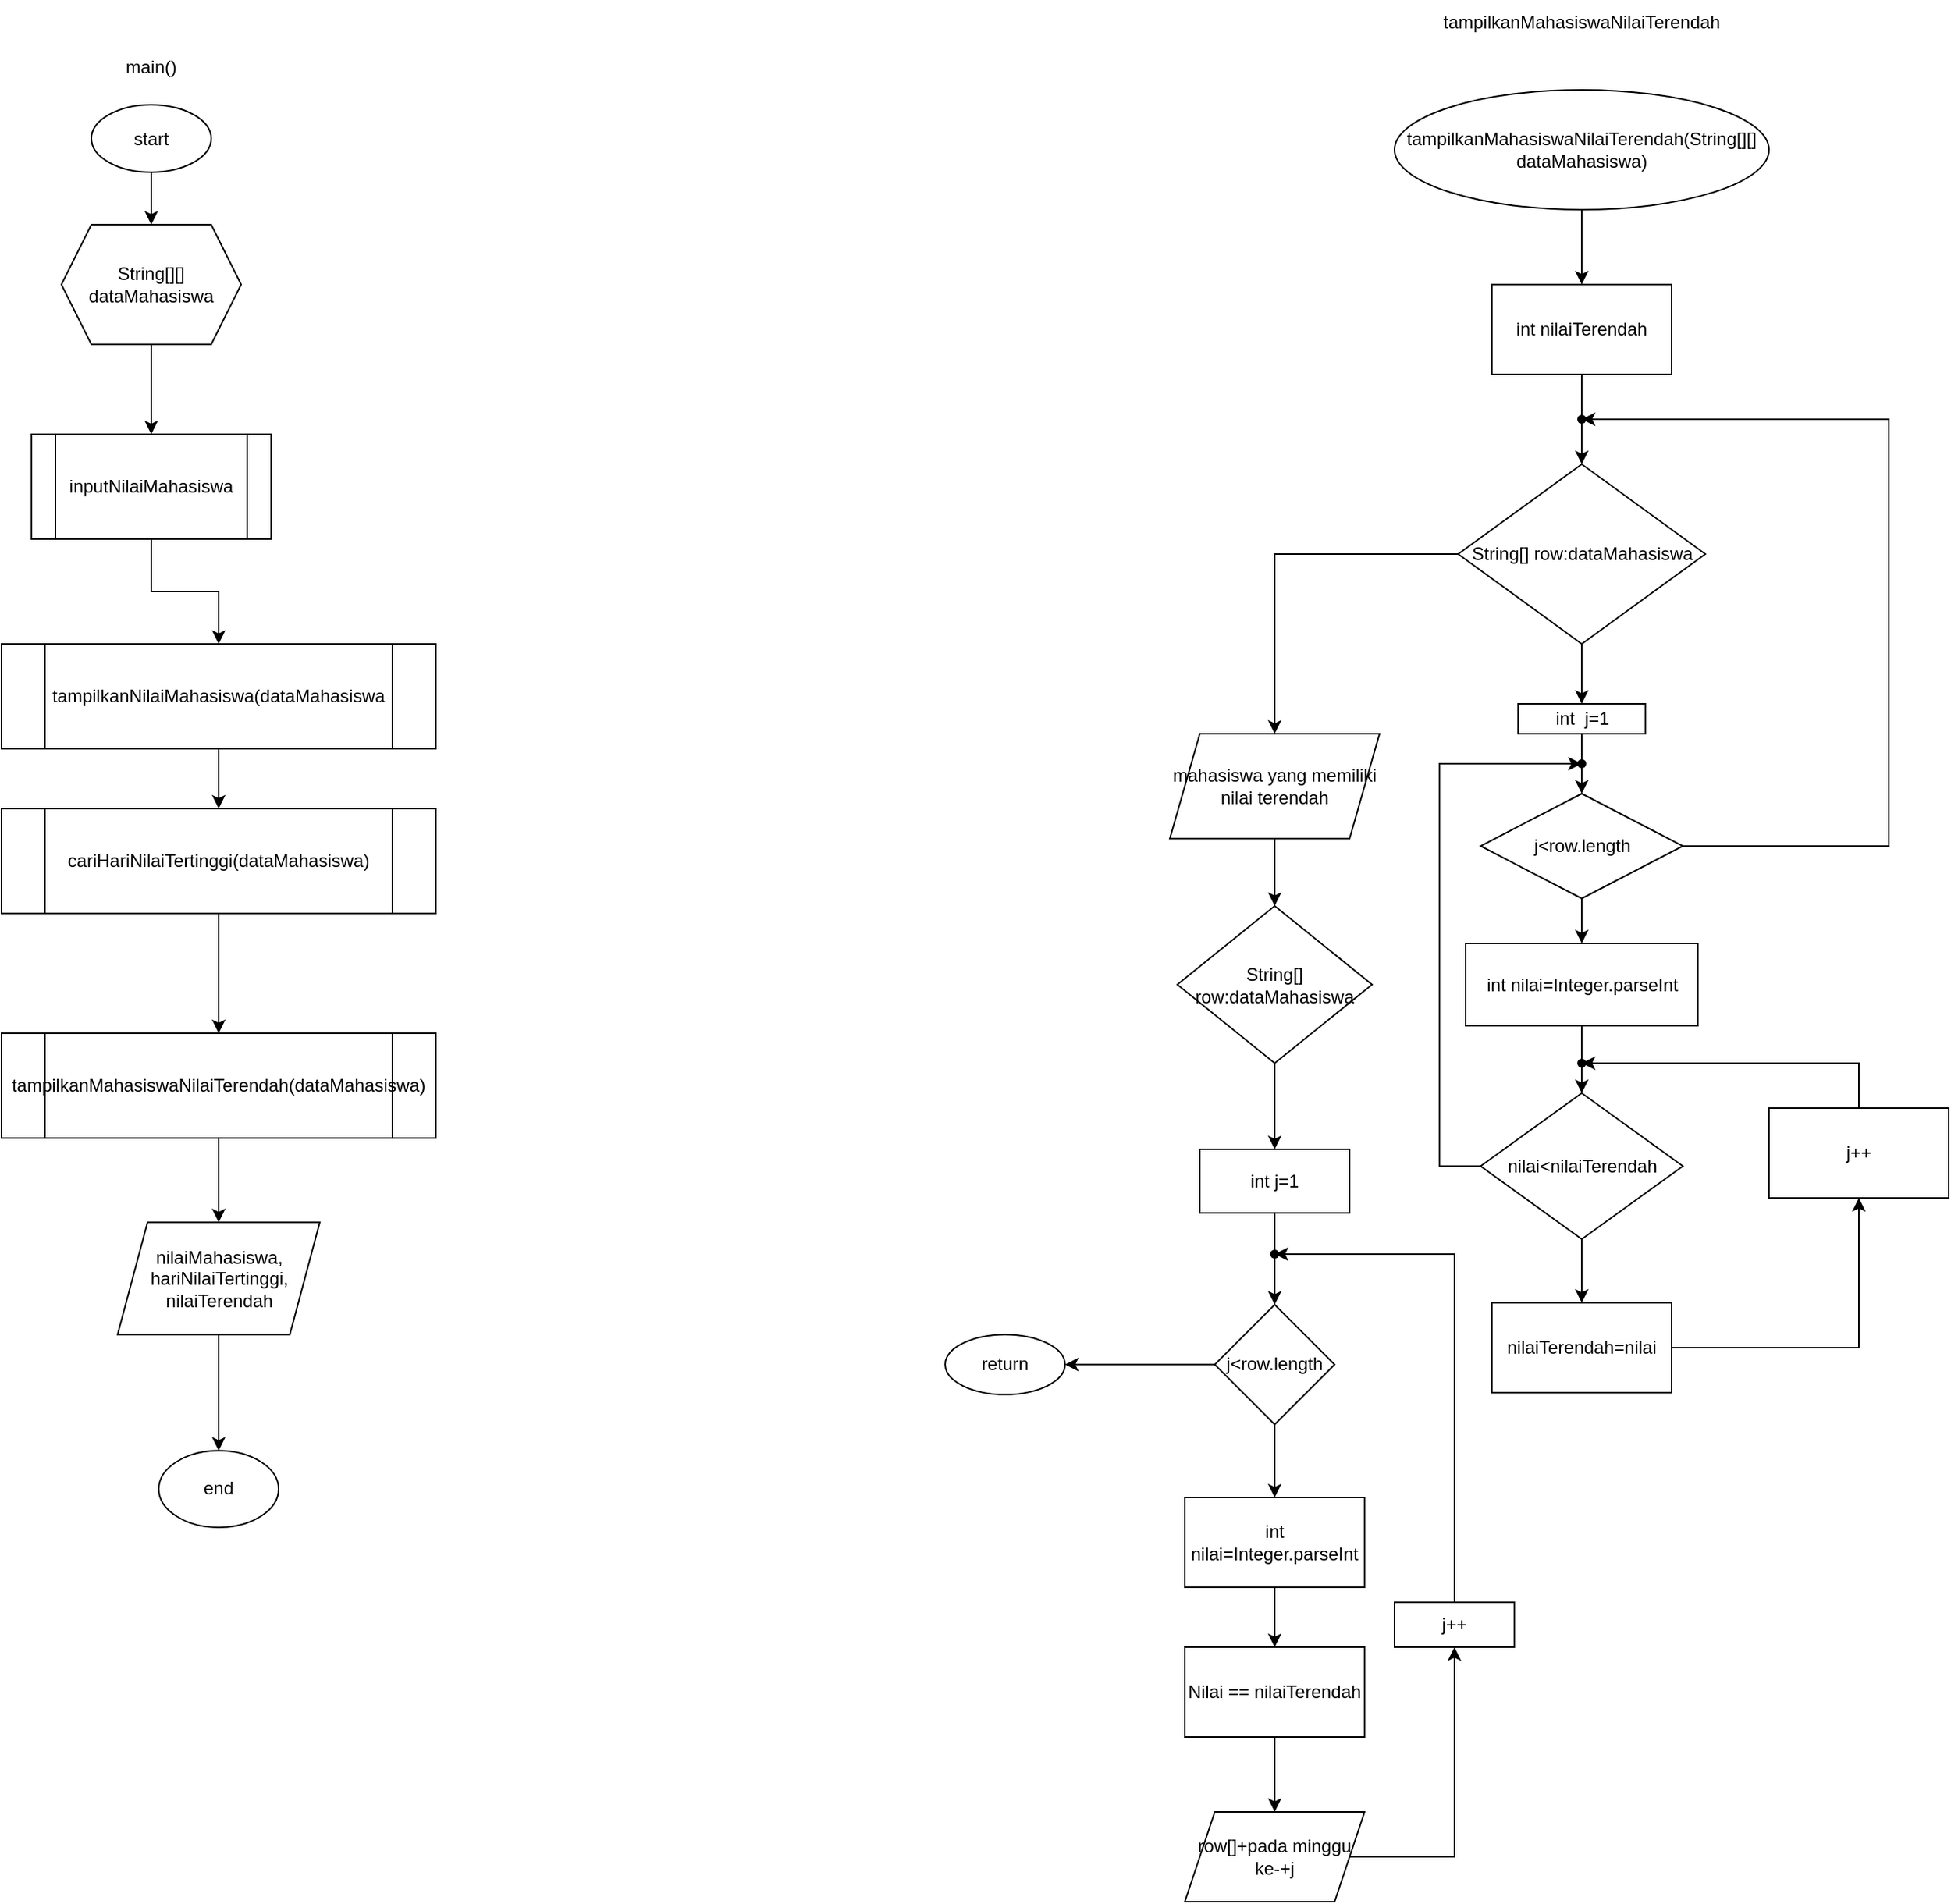<mxfile version="22.1.3" type="device">
  <diagram name="Page-1" id="bfBIeI1fTVQYgnz84p6c">
    <mxGraphModel dx="1720" dy="932" grid="1" gridSize="10" guides="1" tooltips="1" connect="1" arrows="1" fold="1" page="1" pageScale="1" pageWidth="850" pageHeight="1100" math="0" shadow="0">
      <root>
        <mxCell id="0" />
        <mxCell id="1" parent="0" />
        <mxCell id="aimmLDqsC0-W3VsYiJ3I-3" value="" style="edgeStyle=orthogonalEdgeStyle;rounded=0;orthogonalLoop=1;jettySize=auto;html=1;" edge="1" parent="1" source="aimmLDqsC0-W3VsYiJ3I-1" target="aimmLDqsC0-W3VsYiJ3I-2">
          <mxGeometry relative="1" as="geometry" />
        </mxCell>
        <mxCell id="aimmLDqsC0-W3VsYiJ3I-1" value="tampilkanMahasiswaNilaiTerendah(String[][] dataMahasiswa)" style="ellipse;whiteSpace=wrap;html=1;" vertex="1" parent="1">
          <mxGeometry x="130" y="100" width="250" height="80" as="geometry" />
        </mxCell>
        <mxCell id="aimmLDqsC0-W3VsYiJ3I-5" value="" style="edgeStyle=orthogonalEdgeStyle;rounded=0;orthogonalLoop=1;jettySize=auto;html=1;" edge="1" parent="1" source="aimmLDqsC0-W3VsYiJ3I-2" target="aimmLDqsC0-W3VsYiJ3I-4">
          <mxGeometry relative="1" as="geometry" />
        </mxCell>
        <mxCell id="aimmLDqsC0-W3VsYiJ3I-2" value="int nilaiTerendah" style="rounded=0;whiteSpace=wrap;html=1;" vertex="1" parent="1">
          <mxGeometry x="195" y="230" width="120" height="60" as="geometry" />
        </mxCell>
        <mxCell id="aimmLDqsC0-W3VsYiJ3I-7" value="" style="edgeStyle=orthogonalEdgeStyle;rounded=0;orthogonalLoop=1;jettySize=auto;html=1;" edge="1" parent="1" source="aimmLDqsC0-W3VsYiJ3I-4" target="aimmLDqsC0-W3VsYiJ3I-6">
          <mxGeometry relative="1" as="geometry" />
        </mxCell>
        <mxCell id="aimmLDqsC0-W3VsYiJ3I-29" value="" style="edgeStyle=orthogonalEdgeStyle;rounded=0;orthogonalLoop=1;jettySize=auto;html=1;entryX=0.5;entryY=0;entryDx=0;entryDy=0;" edge="1" parent="1" source="aimmLDqsC0-W3VsYiJ3I-4" target="aimmLDqsC0-W3VsYiJ3I-28">
          <mxGeometry relative="1" as="geometry">
            <Array as="points">
              <mxPoint x="50" y="410" />
            </Array>
          </mxGeometry>
        </mxCell>
        <mxCell id="aimmLDqsC0-W3VsYiJ3I-4" value="String[] row:dataMahasiswa" style="rhombus;whiteSpace=wrap;html=1;rounded=0;" vertex="1" parent="1">
          <mxGeometry x="172.5" y="350" width="165" height="120" as="geometry" />
        </mxCell>
        <mxCell id="aimmLDqsC0-W3VsYiJ3I-9" value="" style="edgeStyle=orthogonalEdgeStyle;rounded=0;orthogonalLoop=1;jettySize=auto;html=1;" edge="1" parent="1" source="aimmLDqsC0-W3VsYiJ3I-6" target="aimmLDqsC0-W3VsYiJ3I-8">
          <mxGeometry relative="1" as="geometry" />
        </mxCell>
        <mxCell id="aimmLDqsC0-W3VsYiJ3I-6" value="int&amp;nbsp; j=1" style="whiteSpace=wrap;html=1;rounded=0;" vertex="1" parent="1">
          <mxGeometry x="212.5" y="510" width="85" height="20" as="geometry" />
        </mxCell>
        <mxCell id="aimmLDqsC0-W3VsYiJ3I-11" value="" style="edgeStyle=orthogonalEdgeStyle;rounded=0;orthogonalLoop=1;jettySize=auto;html=1;" edge="1" parent="1" source="aimmLDqsC0-W3VsYiJ3I-8" target="aimmLDqsC0-W3VsYiJ3I-10">
          <mxGeometry relative="1" as="geometry" />
        </mxCell>
        <mxCell id="aimmLDqsC0-W3VsYiJ3I-27" value="" style="edgeStyle=orthogonalEdgeStyle;rounded=0;orthogonalLoop=1;jettySize=auto;html=1;" edge="1" parent="1" source="aimmLDqsC0-W3VsYiJ3I-8">
          <mxGeometry relative="1" as="geometry">
            <mxPoint x="255" y="320" as="targetPoint" />
            <Array as="points">
              <mxPoint x="460" y="605" />
              <mxPoint x="460" y="320" />
            </Array>
          </mxGeometry>
        </mxCell>
        <mxCell id="aimmLDqsC0-W3VsYiJ3I-8" value="j&amp;lt;row.length" style="rhombus;whiteSpace=wrap;html=1;rounded=0;" vertex="1" parent="1">
          <mxGeometry x="187.5" y="570" width="135" height="70" as="geometry" />
        </mxCell>
        <mxCell id="aimmLDqsC0-W3VsYiJ3I-17" value="" style="edgeStyle=orthogonalEdgeStyle;rounded=0;orthogonalLoop=1;jettySize=auto;html=1;" edge="1" parent="1" source="aimmLDqsC0-W3VsYiJ3I-10" target="aimmLDqsC0-W3VsYiJ3I-16">
          <mxGeometry relative="1" as="geometry" />
        </mxCell>
        <mxCell id="aimmLDqsC0-W3VsYiJ3I-10" value="int nilai=Integer.parseInt" style="whiteSpace=wrap;html=1;rounded=0;" vertex="1" parent="1">
          <mxGeometry x="177.5" y="670" width="155" height="55" as="geometry" />
        </mxCell>
        <mxCell id="aimmLDqsC0-W3VsYiJ3I-19" value="" style="edgeStyle=orthogonalEdgeStyle;rounded=0;orthogonalLoop=1;jettySize=auto;html=1;" edge="1" parent="1" source="aimmLDqsC0-W3VsYiJ3I-16" target="aimmLDqsC0-W3VsYiJ3I-18">
          <mxGeometry relative="1" as="geometry" />
        </mxCell>
        <mxCell id="aimmLDqsC0-W3VsYiJ3I-25" value="" style="edgeStyle=orthogonalEdgeStyle;rounded=0;orthogonalLoop=1;jettySize=auto;html=1;entryX=0.217;entryY=0.35;entryDx=0;entryDy=0;entryPerimeter=0;exitX=0;exitY=0.5;exitDx=0;exitDy=0;" edge="1" parent="1" source="aimmLDqsC0-W3VsYiJ3I-16" target="aimmLDqsC0-W3VsYiJ3I-24">
          <mxGeometry relative="1" as="geometry">
            <mxPoint x="159.997" y="816.925" as="sourcePoint" />
            <mxPoint x="224.97" y="550" as="targetPoint" />
            <Array as="points">
              <mxPoint x="160" y="819" />
              <mxPoint x="160" y="550" />
            </Array>
          </mxGeometry>
        </mxCell>
        <mxCell id="aimmLDqsC0-W3VsYiJ3I-16" value="nilai&amp;lt;nilaiTerendah" style="rhombus;whiteSpace=wrap;html=1;rounded=0;" vertex="1" parent="1">
          <mxGeometry x="187.5" y="770" width="135" height="97.5" as="geometry" />
        </mxCell>
        <mxCell id="aimmLDqsC0-W3VsYiJ3I-21" value="" style="edgeStyle=orthogonalEdgeStyle;rounded=0;orthogonalLoop=1;jettySize=auto;html=1;" edge="1" parent="1" source="aimmLDqsC0-W3VsYiJ3I-18" target="aimmLDqsC0-W3VsYiJ3I-20">
          <mxGeometry relative="1" as="geometry" />
        </mxCell>
        <mxCell id="aimmLDqsC0-W3VsYiJ3I-18" value="nilaiTerendah=nilai" style="whiteSpace=wrap;html=1;rounded=0;" vertex="1" parent="1">
          <mxGeometry x="195" y="910" width="120" height="60" as="geometry" />
        </mxCell>
        <mxCell id="aimmLDqsC0-W3VsYiJ3I-23" value="" style="edgeStyle=orthogonalEdgeStyle;rounded=0;orthogonalLoop=1;jettySize=auto;html=1;" edge="1" parent="1" source="aimmLDqsC0-W3VsYiJ3I-20" target="aimmLDqsC0-W3VsYiJ3I-22">
          <mxGeometry relative="1" as="geometry">
            <Array as="points">
              <mxPoint x="440" y="750" />
            </Array>
          </mxGeometry>
        </mxCell>
        <mxCell id="aimmLDqsC0-W3VsYiJ3I-20" value="j++" style="whiteSpace=wrap;html=1;rounded=0;" vertex="1" parent="1">
          <mxGeometry x="380" y="780" width="120" height="60" as="geometry" />
        </mxCell>
        <mxCell id="aimmLDqsC0-W3VsYiJ3I-22" value="" style="shape=waypoint;sketch=0;size=6;pointerEvents=1;points=[];fillColor=default;resizable=0;rotatable=0;perimeter=centerPerimeter;snapToPoint=1;rounded=0;" vertex="1" parent="1">
          <mxGeometry x="245" y="740" width="20" height="20" as="geometry" />
        </mxCell>
        <mxCell id="aimmLDqsC0-W3VsYiJ3I-24" value="" style="shape=waypoint;sketch=0;size=6;pointerEvents=1;points=[];fillColor=default;resizable=0;rotatable=0;perimeter=centerPerimeter;snapToPoint=1;rounded=0;" vertex="1" parent="1">
          <mxGeometry x="245" y="540" width="20" height="20" as="geometry" />
        </mxCell>
        <mxCell id="aimmLDqsC0-W3VsYiJ3I-26" value="" style="shape=waypoint;sketch=0;size=6;pointerEvents=1;points=[];fillColor=default;resizable=0;rotatable=0;perimeter=centerPerimeter;snapToPoint=1;rounded=0;" vertex="1" parent="1">
          <mxGeometry x="245" y="310" width="20" height="20" as="geometry" />
        </mxCell>
        <mxCell id="aimmLDqsC0-W3VsYiJ3I-31" value="" style="edgeStyle=orthogonalEdgeStyle;rounded=0;orthogonalLoop=1;jettySize=auto;html=1;" edge="1" parent="1" source="aimmLDqsC0-W3VsYiJ3I-28" target="aimmLDqsC0-W3VsYiJ3I-30">
          <mxGeometry relative="1" as="geometry" />
        </mxCell>
        <mxCell id="aimmLDqsC0-W3VsYiJ3I-28" value="mahasiswa yang memiliki nilai terendah" style="shape=parallelogram;perimeter=parallelogramPerimeter;whiteSpace=wrap;html=1;fixedSize=1;rounded=0;" vertex="1" parent="1">
          <mxGeometry x="-20" y="530" width="140" height="70" as="geometry" />
        </mxCell>
        <mxCell id="aimmLDqsC0-W3VsYiJ3I-33" value="" style="edgeStyle=orthogonalEdgeStyle;rounded=0;orthogonalLoop=1;jettySize=auto;html=1;" edge="1" parent="1" source="aimmLDqsC0-W3VsYiJ3I-30" target="aimmLDqsC0-W3VsYiJ3I-32">
          <mxGeometry relative="1" as="geometry" />
        </mxCell>
        <mxCell id="aimmLDqsC0-W3VsYiJ3I-30" value="String[] row:dataMahasiswa" style="rhombus;whiteSpace=wrap;html=1;rounded=0;" vertex="1" parent="1">
          <mxGeometry x="-15" y="645" width="130" height="105" as="geometry" />
        </mxCell>
        <mxCell id="aimmLDqsC0-W3VsYiJ3I-44" value="" style="edgeStyle=orthogonalEdgeStyle;rounded=0;orthogonalLoop=1;jettySize=auto;html=1;" edge="1" parent="1" source="aimmLDqsC0-W3VsYiJ3I-32" target="aimmLDqsC0-W3VsYiJ3I-34">
          <mxGeometry relative="1" as="geometry" />
        </mxCell>
        <mxCell id="aimmLDqsC0-W3VsYiJ3I-32" value="int j=1" style="whiteSpace=wrap;html=1;rounded=0;" vertex="1" parent="1">
          <mxGeometry y="807.5" width="100" height="42.5" as="geometry" />
        </mxCell>
        <mxCell id="aimmLDqsC0-W3VsYiJ3I-37" value="" style="edgeStyle=orthogonalEdgeStyle;rounded=0;orthogonalLoop=1;jettySize=auto;html=1;" edge="1" parent="1" source="aimmLDqsC0-W3VsYiJ3I-34" target="aimmLDqsC0-W3VsYiJ3I-36">
          <mxGeometry relative="1" as="geometry" />
        </mxCell>
        <mxCell id="aimmLDqsC0-W3VsYiJ3I-60" value="" style="edgeStyle=orthogonalEdgeStyle;rounded=0;orthogonalLoop=1;jettySize=auto;html=1;" edge="1" parent="1" source="aimmLDqsC0-W3VsYiJ3I-34" target="aimmLDqsC0-W3VsYiJ3I-59">
          <mxGeometry relative="1" as="geometry" />
        </mxCell>
        <mxCell id="aimmLDqsC0-W3VsYiJ3I-34" value="j&amp;lt;row.length" style="rhombus;whiteSpace=wrap;html=1;rounded=0;" vertex="1" parent="1">
          <mxGeometry x="10" y="911.25" width="80" height="80" as="geometry" />
        </mxCell>
        <mxCell id="aimmLDqsC0-W3VsYiJ3I-48" value="" style="edgeStyle=orthogonalEdgeStyle;rounded=0;orthogonalLoop=1;jettySize=auto;html=1;" edge="1" parent="1" source="aimmLDqsC0-W3VsYiJ3I-36" target="aimmLDqsC0-W3VsYiJ3I-47">
          <mxGeometry relative="1" as="geometry" />
        </mxCell>
        <mxCell id="aimmLDqsC0-W3VsYiJ3I-36" value="int nilai=Integer.parseInt" style="whiteSpace=wrap;html=1;rounded=0;" vertex="1" parent="1">
          <mxGeometry x="-10" y="1040" width="120" height="60" as="geometry" />
        </mxCell>
        <mxCell id="aimmLDqsC0-W3VsYiJ3I-50" value="" style="edgeStyle=orthogonalEdgeStyle;rounded=0;orthogonalLoop=1;jettySize=auto;html=1;" edge="1" parent="1" source="aimmLDqsC0-W3VsYiJ3I-47" target="aimmLDqsC0-W3VsYiJ3I-49">
          <mxGeometry relative="1" as="geometry" />
        </mxCell>
        <mxCell id="aimmLDqsC0-W3VsYiJ3I-47" value="Nilai == nilaiTerendah" style="whiteSpace=wrap;html=1;rounded=0;" vertex="1" parent="1">
          <mxGeometry x="-10" y="1140" width="120" height="60" as="geometry" />
        </mxCell>
        <mxCell id="aimmLDqsC0-W3VsYiJ3I-56" value="" style="edgeStyle=orthogonalEdgeStyle;rounded=0;orthogonalLoop=1;jettySize=auto;html=1;" edge="1" parent="1" source="aimmLDqsC0-W3VsYiJ3I-49" target="aimmLDqsC0-W3VsYiJ3I-55">
          <mxGeometry relative="1" as="geometry" />
        </mxCell>
        <mxCell id="aimmLDqsC0-W3VsYiJ3I-49" value="row[]+pada minggu ke-+j" style="shape=parallelogram;perimeter=parallelogramPerimeter;whiteSpace=wrap;html=1;fixedSize=1;rounded=0;" vertex="1" parent="1">
          <mxGeometry x="-10" y="1250" width="120" height="60" as="geometry" />
        </mxCell>
        <mxCell id="aimmLDqsC0-W3VsYiJ3I-58" value="" style="edgeStyle=orthogonalEdgeStyle;rounded=0;orthogonalLoop=1;jettySize=auto;html=1;" edge="1" parent="1" source="aimmLDqsC0-W3VsYiJ3I-55" target="aimmLDqsC0-W3VsYiJ3I-57">
          <mxGeometry relative="1" as="geometry">
            <Array as="points">
              <mxPoint x="170" y="878" />
            </Array>
          </mxGeometry>
        </mxCell>
        <mxCell id="aimmLDqsC0-W3VsYiJ3I-55" value="j++" style="whiteSpace=wrap;html=1;rounded=0;" vertex="1" parent="1">
          <mxGeometry x="130" y="1110" width="80" height="30" as="geometry" />
        </mxCell>
        <mxCell id="aimmLDqsC0-W3VsYiJ3I-57" value="" style="shape=waypoint;sketch=0;size=6;pointerEvents=1;points=[];fillColor=default;resizable=0;rotatable=0;perimeter=centerPerimeter;snapToPoint=1;rounded=0;" vertex="1" parent="1">
          <mxGeometry x="40" y="867.5" width="20" height="20" as="geometry" />
        </mxCell>
        <mxCell id="aimmLDqsC0-W3VsYiJ3I-59" value="return" style="ellipse;whiteSpace=wrap;html=1;" vertex="1" parent="1">
          <mxGeometry x="-170" y="931.25" width="80" height="40" as="geometry" />
        </mxCell>
        <mxCell id="aimmLDqsC0-W3VsYiJ3I-61" value="tampilkanMahasiswaNilaiTerendah" style="text;html=1;strokeColor=none;fillColor=none;align=center;verticalAlign=middle;whiteSpace=wrap;rounded=0;" vertex="1" parent="1">
          <mxGeometry x="225" y="40" width="60" height="30" as="geometry" />
        </mxCell>
        <mxCell id="aimmLDqsC0-W3VsYiJ3I-62" value="main()" style="text;html=1;strokeColor=none;fillColor=none;align=center;verticalAlign=middle;whiteSpace=wrap;rounded=0;" vertex="1" parent="1">
          <mxGeometry x="-730" y="70" width="60" height="30" as="geometry" />
        </mxCell>
        <mxCell id="aimmLDqsC0-W3VsYiJ3I-66" value="" style="edgeStyle=orthogonalEdgeStyle;rounded=0;orthogonalLoop=1;jettySize=auto;html=1;" edge="1" parent="1" source="aimmLDqsC0-W3VsYiJ3I-63" target="aimmLDqsC0-W3VsYiJ3I-65">
          <mxGeometry relative="1" as="geometry" />
        </mxCell>
        <mxCell id="aimmLDqsC0-W3VsYiJ3I-63" value="start" style="ellipse;whiteSpace=wrap;html=1;" vertex="1" parent="1">
          <mxGeometry x="-740" y="110" width="80" height="45" as="geometry" />
        </mxCell>
        <mxCell id="aimmLDqsC0-W3VsYiJ3I-69" value="" style="edgeStyle=orthogonalEdgeStyle;rounded=0;orthogonalLoop=1;jettySize=auto;html=1;" edge="1" parent="1" source="aimmLDqsC0-W3VsYiJ3I-65">
          <mxGeometry relative="1" as="geometry">
            <mxPoint x="-700" y="330" as="targetPoint" />
          </mxGeometry>
        </mxCell>
        <mxCell id="aimmLDqsC0-W3VsYiJ3I-65" value="String[][] dataMahasiswa" style="shape=hexagon;perimeter=hexagonPerimeter2;whiteSpace=wrap;html=1;fixedSize=1;" vertex="1" parent="1">
          <mxGeometry x="-760" y="190" width="120" height="80" as="geometry" />
        </mxCell>
        <mxCell id="aimmLDqsC0-W3VsYiJ3I-72" value="" style="edgeStyle=orthogonalEdgeStyle;rounded=0;orthogonalLoop=1;jettySize=auto;html=1;" edge="1" parent="1" source="aimmLDqsC0-W3VsYiJ3I-70" target="aimmLDqsC0-W3VsYiJ3I-71">
          <mxGeometry relative="1" as="geometry" />
        </mxCell>
        <mxCell id="aimmLDqsC0-W3VsYiJ3I-70" value="inputNilaiMahasiswa" style="shape=process;whiteSpace=wrap;html=1;backgroundOutline=1;" vertex="1" parent="1">
          <mxGeometry x="-780" y="330" width="160" height="70" as="geometry" />
        </mxCell>
        <mxCell id="aimmLDqsC0-W3VsYiJ3I-74" value="" style="edgeStyle=orthogonalEdgeStyle;rounded=0;orthogonalLoop=1;jettySize=auto;html=1;" edge="1" parent="1" source="aimmLDqsC0-W3VsYiJ3I-71" target="aimmLDqsC0-W3VsYiJ3I-73">
          <mxGeometry relative="1" as="geometry" />
        </mxCell>
        <mxCell id="aimmLDqsC0-W3VsYiJ3I-71" value="tampilkanNilaiMahasiswa(dataMahasiswa" style="shape=process;whiteSpace=wrap;html=1;backgroundOutline=1;" vertex="1" parent="1">
          <mxGeometry x="-800" y="470" width="290" height="70" as="geometry" />
        </mxCell>
        <mxCell id="aimmLDqsC0-W3VsYiJ3I-76" value="" style="edgeStyle=orthogonalEdgeStyle;rounded=0;orthogonalLoop=1;jettySize=auto;html=1;" edge="1" parent="1" source="aimmLDqsC0-W3VsYiJ3I-73" target="aimmLDqsC0-W3VsYiJ3I-75">
          <mxGeometry relative="1" as="geometry" />
        </mxCell>
        <mxCell id="aimmLDqsC0-W3VsYiJ3I-73" value="cariHariNilaiTertinggi(dataMahasiswa)" style="shape=process;whiteSpace=wrap;html=1;backgroundOutline=1;" vertex="1" parent="1">
          <mxGeometry x="-800" y="580" width="290" height="70" as="geometry" />
        </mxCell>
        <mxCell id="aimmLDqsC0-W3VsYiJ3I-78" value="" style="edgeStyle=orthogonalEdgeStyle;rounded=0;orthogonalLoop=1;jettySize=auto;html=1;" edge="1" parent="1" source="aimmLDqsC0-W3VsYiJ3I-75" target="aimmLDqsC0-W3VsYiJ3I-77">
          <mxGeometry relative="1" as="geometry" />
        </mxCell>
        <mxCell id="aimmLDqsC0-W3VsYiJ3I-75" value="tampilkanMahasiswaNilaiTerendah(dataMahasiswa)" style="shape=process;whiteSpace=wrap;html=1;backgroundOutline=1;" vertex="1" parent="1">
          <mxGeometry x="-800" y="730" width="290" height="70" as="geometry" />
        </mxCell>
        <mxCell id="aimmLDqsC0-W3VsYiJ3I-80" value="" style="edgeStyle=orthogonalEdgeStyle;rounded=0;orthogonalLoop=1;jettySize=auto;html=1;" edge="1" parent="1" source="aimmLDqsC0-W3VsYiJ3I-77" target="aimmLDqsC0-W3VsYiJ3I-79">
          <mxGeometry relative="1" as="geometry" />
        </mxCell>
        <mxCell id="aimmLDqsC0-W3VsYiJ3I-77" value="nilaiMahasiswa, hariNilaiTertinggi, nilaiTerendah" style="shape=parallelogram;perimeter=parallelogramPerimeter;whiteSpace=wrap;html=1;fixedSize=1;" vertex="1" parent="1">
          <mxGeometry x="-722.5" y="856.25" width="135" height="75" as="geometry" />
        </mxCell>
        <mxCell id="aimmLDqsC0-W3VsYiJ3I-79" value="end" style="ellipse;whiteSpace=wrap;html=1;" vertex="1" parent="1">
          <mxGeometry x="-695" y="1008.75" width="80" height="51.25" as="geometry" />
        </mxCell>
      </root>
    </mxGraphModel>
  </diagram>
</mxfile>
